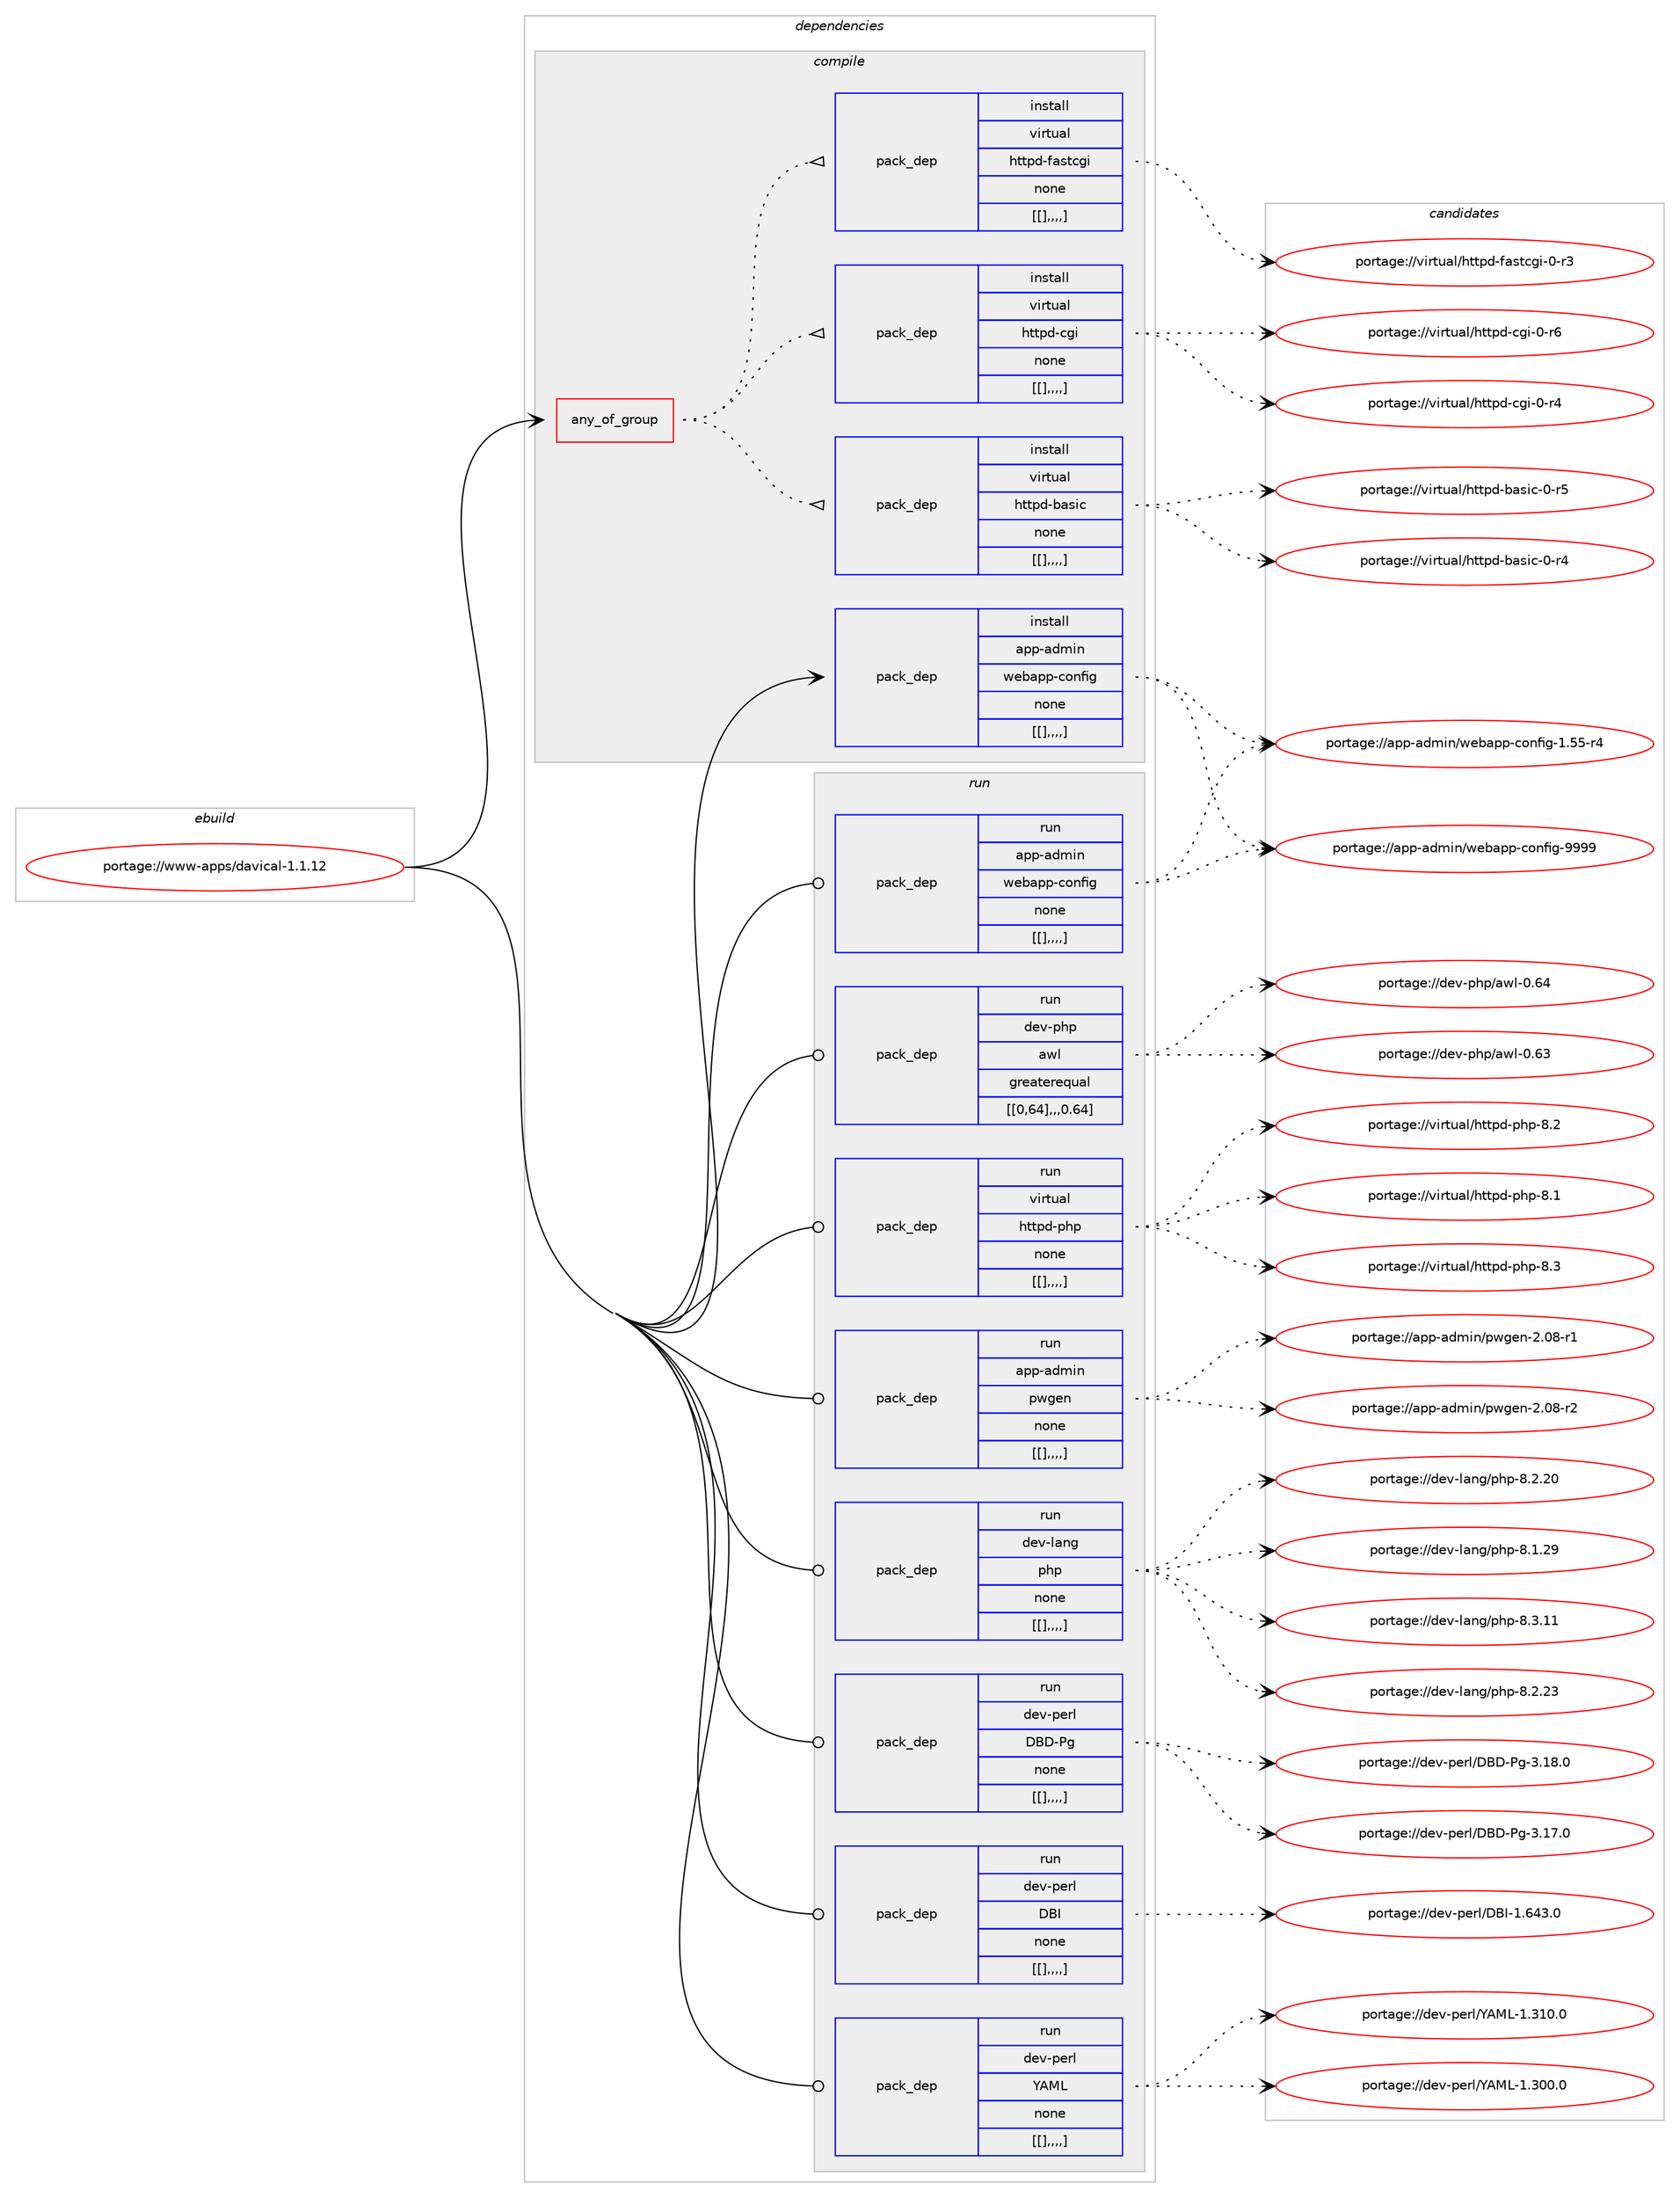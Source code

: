 digraph prolog {

# *************
# Graph options
# *************

newrank=true;
concentrate=true;
compound=true;
graph [rankdir=LR,fontname=Helvetica,fontsize=10,ranksep=1.5];#, ranksep=2.5, nodesep=0.2];
edge  [arrowhead=vee];
node  [fontname=Helvetica,fontsize=10];

# **********
# The ebuild
# **********

subgraph cluster_leftcol {
color=gray;
label=<<i>ebuild</i>>;
id [label="portage://www-apps/davical-1.1.12", color=red, width=4, href="../www-apps/davical-1.1.12.svg"];
}

# ****************
# The dependencies
# ****************

subgraph cluster_midcol {
color=gray;
label=<<i>dependencies</i>>;
subgraph cluster_compile {
fillcolor="#eeeeee";
style=filled;
label=<<i>compile</i>>;
subgraph any3060 {
dependency459528 [label=<<TABLE BORDER="0" CELLBORDER="1" CELLSPACING="0" CELLPADDING="4"><TR><TD CELLPADDING="10">any_of_group</TD></TR></TABLE>>, shape=none, color=red];subgraph pack332326 {
dependency459529 [label=<<TABLE BORDER="0" CELLBORDER="1" CELLSPACING="0" CELLPADDING="4" WIDTH="220"><TR><TD ROWSPAN="6" CELLPADDING="30">pack_dep</TD></TR><TR><TD WIDTH="110">install</TD></TR><TR><TD>virtual</TD></TR><TR><TD>httpd-basic</TD></TR><TR><TD>none</TD></TR><TR><TD>[[],,,,]</TD></TR></TABLE>>, shape=none, color=blue];
}
dependency459528:e -> dependency459529:w [weight=20,style="dotted",arrowhead="oinv"];
subgraph pack332327 {
dependency459530 [label=<<TABLE BORDER="0" CELLBORDER="1" CELLSPACING="0" CELLPADDING="4" WIDTH="220"><TR><TD ROWSPAN="6" CELLPADDING="30">pack_dep</TD></TR><TR><TD WIDTH="110">install</TD></TR><TR><TD>virtual</TD></TR><TR><TD>httpd-cgi</TD></TR><TR><TD>none</TD></TR><TR><TD>[[],,,,]</TD></TR></TABLE>>, shape=none, color=blue];
}
dependency459528:e -> dependency459530:w [weight=20,style="dotted",arrowhead="oinv"];
subgraph pack332328 {
dependency459531 [label=<<TABLE BORDER="0" CELLBORDER="1" CELLSPACING="0" CELLPADDING="4" WIDTH="220"><TR><TD ROWSPAN="6" CELLPADDING="30">pack_dep</TD></TR><TR><TD WIDTH="110">install</TD></TR><TR><TD>virtual</TD></TR><TR><TD>httpd-fastcgi</TD></TR><TR><TD>none</TD></TR><TR><TD>[[],,,,]</TD></TR></TABLE>>, shape=none, color=blue];
}
dependency459528:e -> dependency459531:w [weight=20,style="dotted",arrowhead="oinv"];
}
id:e -> dependency459528:w [weight=20,style="solid",arrowhead="vee"];
subgraph pack332329 {
dependency459532 [label=<<TABLE BORDER="0" CELLBORDER="1" CELLSPACING="0" CELLPADDING="4" WIDTH="220"><TR><TD ROWSPAN="6" CELLPADDING="30">pack_dep</TD></TR><TR><TD WIDTH="110">install</TD></TR><TR><TD>app-admin</TD></TR><TR><TD>webapp-config</TD></TR><TR><TD>none</TD></TR><TR><TD>[[],,,,]</TD></TR></TABLE>>, shape=none, color=blue];
}
id:e -> dependency459532:w [weight=20,style="solid",arrowhead="vee"];
}
subgraph cluster_compileandrun {
fillcolor="#eeeeee";
style=filled;
label=<<i>compile and run</i>>;
}
subgraph cluster_run {
fillcolor="#eeeeee";
style=filled;
label=<<i>run</i>>;
subgraph pack332330 {
dependency459533 [label=<<TABLE BORDER="0" CELLBORDER="1" CELLSPACING="0" CELLPADDING="4" WIDTH="220"><TR><TD ROWSPAN="6" CELLPADDING="30">pack_dep</TD></TR><TR><TD WIDTH="110">run</TD></TR><TR><TD>app-admin</TD></TR><TR><TD>pwgen</TD></TR><TR><TD>none</TD></TR><TR><TD>[[],,,,]</TD></TR></TABLE>>, shape=none, color=blue];
}
id:e -> dependency459533:w [weight=20,style="solid",arrowhead="odot"];
subgraph pack332331 {
dependency459534 [label=<<TABLE BORDER="0" CELLBORDER="1" CELLSPACING="0" CELLPADDING="4" WIDTH="220"><TR><TD ROWSPAN="6" CELLPADDING="30">pack_dep</TD></TR><TR><TD WIDTH="110">run</TD></TR><TR><TD>app-admin</TD></TR><TR><TD>webapp-config</TD></TR><TR><TD>none</TD></TR><TR><TD>[[],,,,]</TD></TR></TABLE>>, shape=none, color=blue];
}
id:e -> dependency459534:w [weight=20,style="solid",arrowhead="odot"];
subgraph pack332332 {
dependency459535 [label=<<TABLE BORDER="0" CELLBORDER="1" CELLSPACING="0" CELLPADDING="4" WIDTH="220"><TR><TD ROWSPAN="6" CELLPADDING="30">pack_dep</TD></TR><TR><TD WIDTH="110">run</TD></TR><TR><TD>dev-lang</TD></TR><TR><TD>php</TD></TR><TR><TD>none</TD></TR><TR><TD>[[],,,,]</TD></TR></TABLE>>, shape=none, color=blue];
}
id:e -> dependency459535:w [weight=20,style="solid",arrowhead="odot"];
subgraph pack332333 {
dependency459536 [label=<<TABLE BORDER="0" CELLBORDER="1" CELLSPACING="0" CELLPADDING="4" WIDTH="220"><TR><TD ROWSPAN="6" CELLPADDING="30">pack_dep</TD></TR><TR><TD WIDTH="110">run</TD></TR><TR><TD>dev-perl</TD></TR><TR><TD>DBD-Pg</TD></TR><TR><TD>none</TD></TR><TR><TD>[[],,,,]</TD></TR></TABLE>>, shape=none, color=blue];
}
id:e -> dependency459536:w [weight=20,style="solid",arrowhead="odot"];
subgraph pack332334 {
dependency459537 [label=<<TABLE BORDER="0" CELLBORDER="1" CELLSPACING="0" CELLPADDING="4" WIDTH="220"><TR><TD ROWSPAN="6" CELLPADDING="30">pack_dep</TD></TR><TR><TD WIDTH="110">run</TD></TR><TR><TD>dev-perl</TD></TR><TR><TD>DBI</TD></TR><TR><TD>none</TD></TR><TR><TD>[[],,,,]</TD></TR></TABLE>>, shape=none, color=blue];
}
id:e -> dependency459537:w [weight=20,style="solid",arrowhead="odot"];
subgraph pack332335 {
dependency459538 [label=<<TABLE BORDER="0" CELLBORDER="1" CELLSPACING="0" CELLPADDING="4" WIDTH="220"><TR><TD ROWSPAN="6" CELLPADDING="30">pack_dep</TD></TR><TR><TD WIDTH="110">run</TD></TR><TR><TD>dev-perl</TD></TR><TR><TD>YAML</TD></TR><TR><TD>none</TD></TR><TR><TD>[[],,,,]</TD></TR></TABLE>>, shape=none, color=blue];
}
id:e -> dependency459538:w [weight=20,style="solid",arrowhead="odot"];
subgraph pack332336 {
dependency459539 [label=<<TABLE BORDER="0" CELLBORDER="1" CELLSPACING="0" CELLPADDING="4" WIDTH="220"><TR><TD ROWSPAN="6" CELLPADDING="30">pack_dep</TD></TR><TR><TD WIDTH="110">run</TD></TR><TR><TD>dev-php</TD></TR><TR><TD>awl</TD></TR><TR><TD>greaterequal</TD></TR><TR><TD>[[0,64],,,0.64]</TD></TR></TABLE>>, shape=none, color=blue];
}
id:e -> dependency459539:w [weight=20,style="solid",arrowhead="odot"];
subgraph pack332337 {
dependency459540 [label=<<TABLE BORDER="0" CELLBORDER="1" CELLSPACING="0" CELLPADDING="4" WIDTH="220"><TR><TD ROWSPAN="6" CELLPADDING="30">pack_dep</TD></TR><TR><TD WIDTH="110">run</TD></TR><TR><TD>virtual</TD></TR><TR><TD>httpd-php</TD></TR><TR><TD>none</TD></TR><TR><TD>[[],,,,]</TD></TR></TABLE>>, shape=none, color=blue];
}
id:e -> dependency459540:w [weight=20,style="solid",arrowhead="odot"];
}
}

# **************
# The candidates
# **************

subgraph cluster_choices {
rank=same;
color=gray;
label=<<i>candidates</i>>;

subgraph choice332326 {
color=black;
nodesep=1;
choice11810511411611797108471041161161121004598971151059945484511453 [label="portage://virtual/httpd-basic-0-r5", color=red, width=4,href="../virtual/httpd-basic-0-r5.svg"];
choice11810511411611797108471041161161121004598971151059945484511452 [label="portage://virtual/httpd-basic-0-r4", color=red, width=4,href="../virtual/httpd-basic-0-r4.svg"];
dependency459529:e -> choice11810511411611797108471041161161121004598971151059945484511453:w [style=dotted,weight="100"];
dependency459529:e -> choice11810511411611797108471041161161121004598971151059945484511452:w [style=dotted,weight="100"];
}
subgraph choice332327 {
color=black;
nodesep=1;
choice1181051141161179710847104116116112100459910310545484511454 [label="portage://virtual/httpd-cgi-0-r6", color=red, width=4,href="../virtual/httpd-cgi-0-r6.svg"];
choice1181051141161179710847104116116112100459910310545484511452 [label="portage://virtual/httpd-cgi-0-r4", color=red, width=4,href="../virtual/httpd-cgi-0-r4.svg"];
dependency459530:e -> choice1181051141161179710847104116116112100459910310545484511454:w [style=dotted,weight="100"];
dependency459530:e -> choice1181051141161179710847104116116112100459910310545484511452:w [style=dotted,weight="100"];
}
subgraph choice332328 {
color=black;
nodesep=1;
choice118105114116117971084710411611611210045102971151169910310545484511451 [label="portage://virtual/httpd-fastcgi-0-r3", color=red, width=4,href="../virtual/httpd-fastcgi-0-r3.svg"];
dependency459531:e -> choice118105114116117971084710411611611210045102971151169910310545484511451:w [style=dotted,weight="100"];
}
subgraph choice332329 {
color=black;
nodesep=1;
choice97112112459710010910511047119101989711211245991111101021051034557575757 [label="portage://app-admin/webapp-config-9999", color=red, width=4,href="../app-admin/webapp-config-9999.svg"];
choice971121124597100109105110471191019897112112459911111010210510345494653534511452 [label="portage://app-admin/webapp-config-1.55-r4", color=red, width=4,href="../app-admin/webapp-config-1.55-r4.svg"];
dependency459532:e -> choice97112112459710010910511047119101989711211245991111101021051034557575757:w [style=dotted,weight="100"];
dependency459532:e -> choice971121124597100109105110471191019897112112459911111010210510345494653534511452:w [style=dotted,weight="100"];
}
subgraph choice332330 {
color=black;
nodesep=1;
choice9711211245971001091051104711211910310111045504648564511450 [label="portage://app-admin/pwgen-2.08-r2", color=red, width=4,href="../app-admin/pwgen-2.08-r2.svg"];
choice9711211245971001091051104711211910310111045504648564511449 [label="portage://app-admin/pwgen-2.08-r1", color=red, width=4,href="../app-admin/pwgen-2.08-r1.svg"];
dependency459533:e -> choice9711211245971001091051104711211910310111045504648564511450:w [style=dotted,weight="100"];
dependency459533:e -> choice9711211245971001091051104711211910310111045504648564511449:w [style=dotted,weight="100"];
}
subgraph choice332331 {
color=black;
nodesep=1;
choice97112112459710010910511047119101989711211245991111101021051034557575757 [label="portage://app-admin/webapp-config-9999", color=red, width=4,href="../app-admin/webapp-config-9999.svg"];
choice971121124597100109105110471191019897112112459911111010210510345494653534511452 [label="portage://app-admin/webapp-config-1.55-r4", color=red, width=4,href="../app-admin/webapp-config-1.55-r4.svg"];
dependency459534:e -> choice97112112459710010910511047119101989711211245991111101021051034557575757:w [style=dotted,weight="100"];
dependency459534:e -> choice971121124597100109105110471191019897112112459911111010210510345494653534511452:w [style=dotted,weight="100"];
}
subgraph choice332332 {
color=black;
nodesep=1;
choice10010111845108971101034711210411245564651464949 [label="portage://dev-lang/php-8.3.11", color=red, width=4,href="../dev-lang/php-8.3.11.svg"];
choice10010111845108971101034711210411245564650465051 [label="portage://dev-lang/php-8.2.23", color=red, width=4,href="../dev-lang/php-8.2.23.svg"];
choice10010111845108971101034711210411245564650465048 [label="portage://dev-lang/php-8.2.20", color=red, width=4,href="../dev-lang/php-8.2.20.svg"];
choice10010111845108971101034711210411245564649465057 [label="portage://dev-lang/php-8.1.29", color=red, width=4,href="../dev-lang/php-8.1.29.svg"];
dependency459535:e -> choice10010111845108971101034711210411245564651464949:w [style=dotted,weight="100"];
dependency459535:e -> choice10010111845108971101034711210411245564650465051:w [style=dotted,weight="100"];
dependency459535:e -> choice10010111845108971101034711210411245564650465048:w [style=dotted,weight="100"];
dependency459535:e -> choice10010111845108971101034711210411245564649465057:w [style=dotted,weight="100"];
}
subgraph choice332333 {
color=black;
nodesep=1;
choice1001011184511210111410847686668458010345514649564648 [label="portage://dev-perl/DBD-Pg-3.18.0", color=red, width=4,href="../dev-perl/DBD-Pg-3.18.0.svg"];
choice1001011184511210111410847686668458010345514649554648 [label="portage://dev-perl/DBD-Pg-3.17.0", color=red, width=4,href="../dev-perl/DBD-Pg-3.17.0.svg"];
dependency459536:e -> choice1001011184511210111410847686668458010345514649564648:w [style=dotted,weight="100"];
dependency459536:e -> choice1001011184511210111410847686668458010345514649554648:w [style=dotted,weight="100"];
}
subgraph choice332334 {
color=black;
nodesep=1;
choice10010111845112101114108476866734549465452514648 [label="portage://dev-perl/DBI-1.643.0", color=red, width=4,href="../dev-perl/DBI-1.643.0.svg"];
dependency459537:e -> choice10010111845112101114108476866734549465452514648:w [style=dotted,weight="100"];
}
subgraph choice332335 {
color=black;
nodesep=1;
choice1001011184511210111410847896577764549465149484648 [label="portage://dev-perl/YAML-1.310.0", color=red, width=4,href="../dev-perl/YAML-1.310.0.svg"];
choice1001011184511210111410847896577764549465148484648 [label="portage://dev-perl/YAML-1.300.0", color=red, width=4,href="../dev-perl/YAML-1.300.0.svg"];
dependency459538:e -> choice1001011184511210111410847896577764549465149484648:w [style=dotted,weight="100"];
dependency459538:e -> choice1001011184511210111410847896577764549465148484648:w [style=dotted,weight="100"];
}
subgraph choice332336 {
color=black;
nodesep=1;
choice1001011184511210411247971191084548465452 [label="portage://dev-php/awl-0.64", color=red, width=4,href="../dev-php/awl-0.64.svg"];
choice1001011184511210411247971191084548465451 [label="portage://dev-php/awl-0.63", color=red, width=4,href="../dev-php/awl-0.63.svg"];
dependency459539:e -> choice1001011184511210411247971191084548465452:w [style=dotted,weight="100"];
dependency459539:e -> choice1001011184511210411247971191084548465451:w [style=dotted,weight="100"];
}
subgraph choice332337 {
color=black;
nodesep=1;
choice11810511411611797108471041161161121004511210411245564651 [label="portage://virtual/httpd-php-8.3", color=red, width=4,href="../virtual/httpd-php-8.3.svg"];
choice11810511411611797108471041161161121004511210411245564650 [label="portage://virtual/httpd-php-8.2", color=red, width=4,href="../virtual/httpd-php-8.2.svg"];
choice11810511411611797108471041161161121004511210411245564649 [label="portage://virtual/httpd-php-8.1", color=red, width=4,href="../virtual/httpd-php-8.1.svg"];
dependency459540:e -> choice11810511411611797108471041161161121004511210411245564651:w [style=dotted,weight="100"];
dependency459540:e -> choice11810511411611797108471041161161121004511210411245564650:w [style=dotted,weight="100"];
dependency459540:e -> choice11810511411611797108471041161161121004511210411245564649:w [style=dotted,weight="100"];
}
}

}

